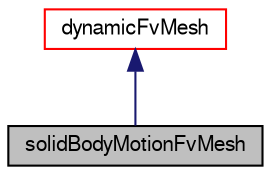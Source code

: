 digraph "solidBodyMotionFvMesh"
{
  bgcolor="transparent";
  edge [fontname="FreeSans",fontsize="10",labelfontname="FreeSans",labelfontsize="10"];
  node [fontname="FreeSans",fontsize="10",shape=record];
  Node31 [label="solidBodyMotionFvMesh",height=0.2,width=0.4,color="black", fillcolor="grey75", style="filled", fontcolor="black"];
  Node32 -> Node31 [dir="back",color="midnightblue",fontsize="10",style="solid",fontname="FreeSans"];
  Node32 [label="dynamicFvMesh",height=0.2,width=0.4,color="red",URL="$a21358.html",tooltip="Abstract base class for geometry and/or topology changing fvMesh. "];
}
